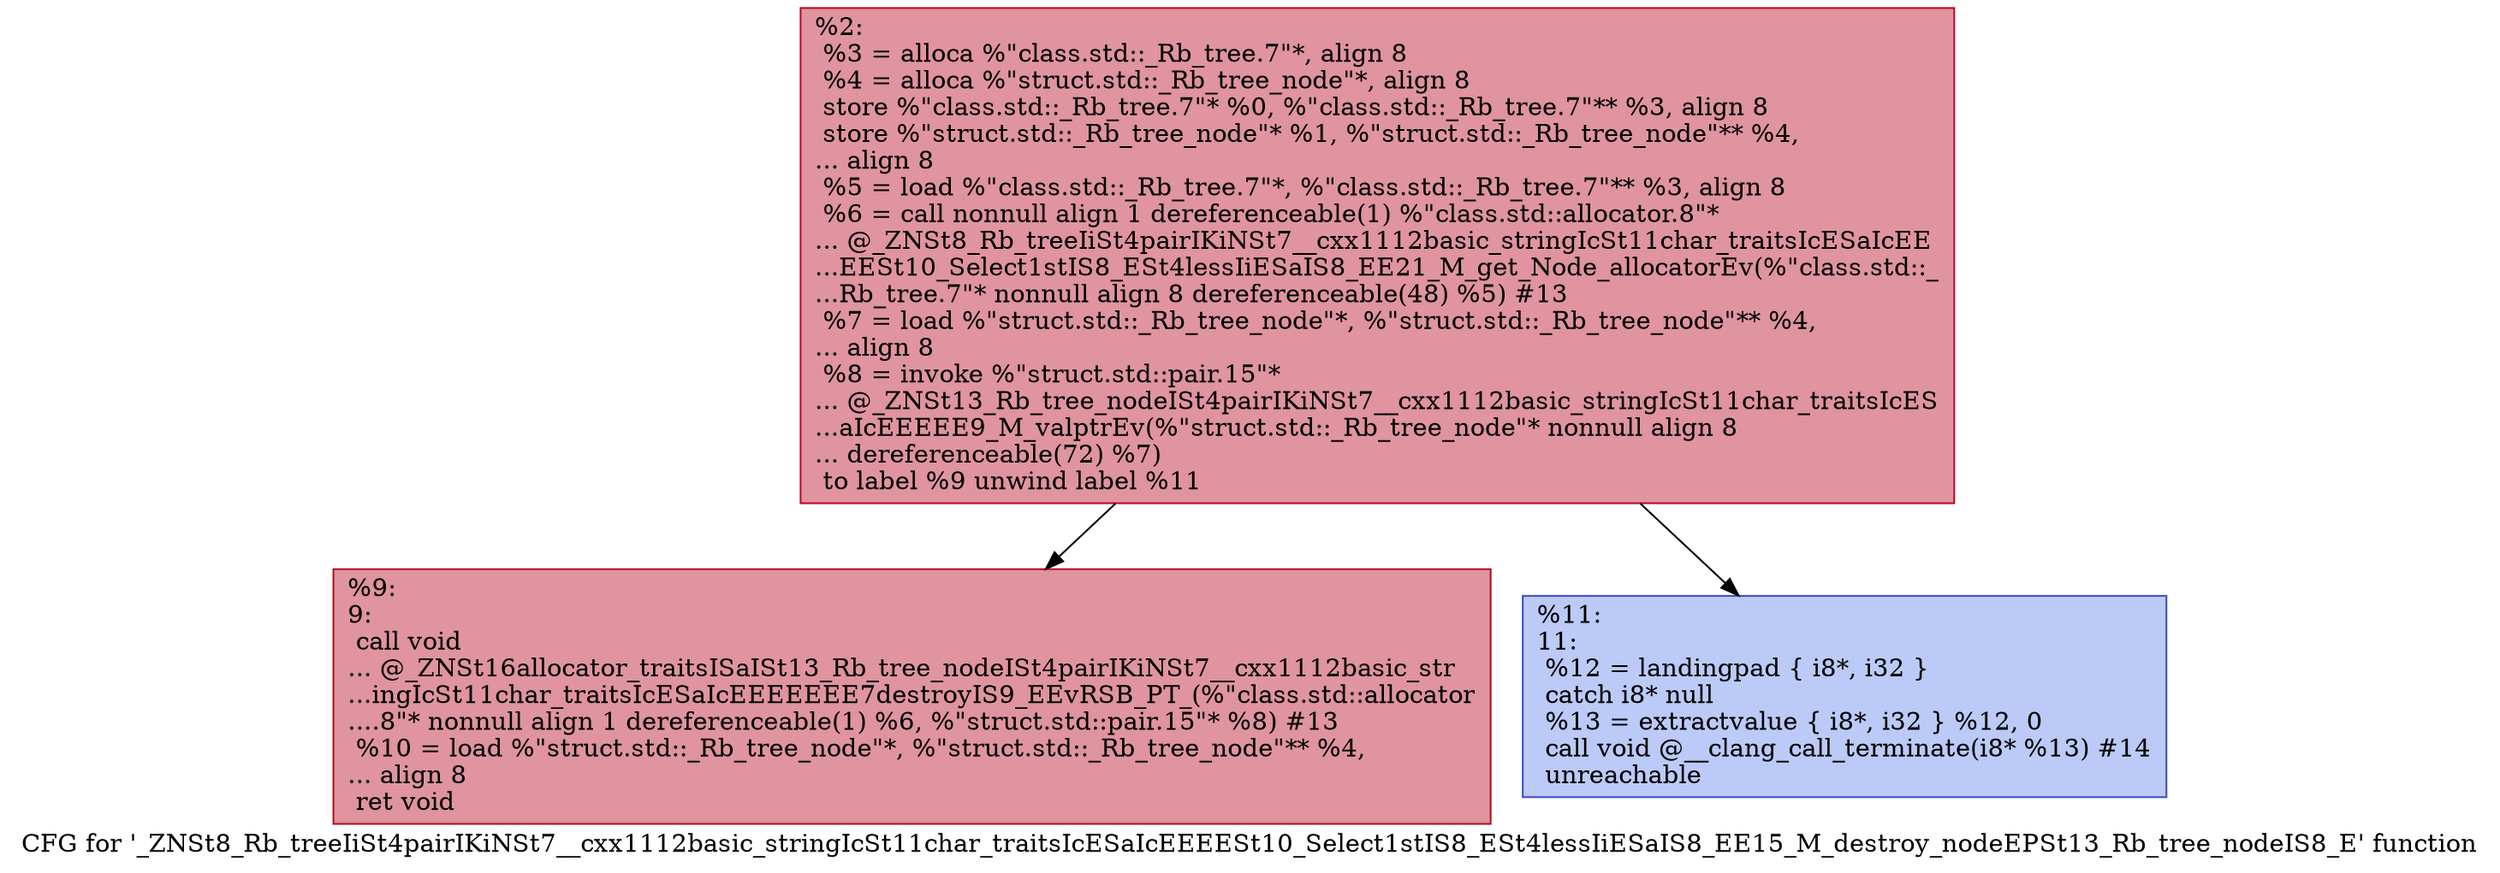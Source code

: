 digraph "CFG for '_ZNSt8_Rb_treeIiSt4pairIKiNSt7__cxx1112basic_stringIcSt11char_traitsIcESaIcEEEESt10_Select1stIS8_ESt4lessIiESaIS8_EE15_M_destroy_nodeEPSt13_Rb_tree_nodeIS8_E' function" {
	label="CFG for '_ZNSt8_Rb_treeIiSt4pairIKiNSt7__cxx1112basic_stringIcSt11char_traitsIcESaIcEEEESt10_Select1stIS8_ESt4lessIiESaIS8_EE15_M_destroy_nodeEPSt13_Rb_tree_nodeIS8_E' function";

	Node0x55a8467cc680 [shape=record,color="#b70d28ff", style=filled, fillcolor="#b70d2870",label="{%2:\l  %3 = alloca %\"class.std::_Rb_tree.7\"*, align 8\l  %4 = alloca %\"struct.std::_Rb_tree_node\"*, align 8\l  store %\"class.std::_Rb_tree.7\"* %0, %\"class.std::_Rb_tree.7\"** %3, align 8\l  store %\"struct.std::_Rb_tree_node\"* %1, %\"struct.std::_Rb_tree_node\"** %4,\l... align 8\l  %5 = load %\"class.std::_Rb_tree.7\"*, %\"class.std::_Rb_tree.7\"** %3, align 8\l  %6 = call nonnull align 1 dereferenceable(1) %\"class.std::allocator.8\"*\l... @_ZNSt8_Rb_treeIiSt4pairIKiNSt7__cxx1112basic_stringIcSt11char_traitsIcESaIcEE\l...EESt10_Select1stIS8_ESt4lessIiESaIS8_EE21_M_get_Node_allocatorEv(%\"class.std::_\l...Rb_tree.7\"* nonnull align 8 dereferenceable(48) %5) #13\l  %7 = load %\"struct.std::_Rb_tree_node\"*, %\"struct.std::_Rb_tree_node\"** %4,\l... align 8\l  %8 = invoke %\"struct.std::pair.15\"*\l... @_ZNSt13_Rb_tree_nodeISt4pairIKiNSt7__cxx1112basic_stringIcSt11char_traitsIcES\l...aIcEEEEE9_M_valptrEv(%\"struct.std::_Rb_tree_node\"* nonnull align 8\l... dereferenceable(72) %7)\l          to label %9 unwind label %11\l}"];
	Node0x55a8467cc680 -> Node0x55a8467ccb10;
	Node0x55a8467cc680 -> Node0x55a8467ccb60;
	Node0x55a8467ccb10 [shape=record,color="#b70d28ff", style=filled, fillcolor="#b70d2870",label="{%9:\l9:                                                \l  call void\l... @_ZNSt16allocator_traitsISaISt13_Rb_tree_nodeISt4pairIKiNSt7__cxx1112basic_str\l...ingIcSt11char_traitsIcESaIcEEEEEEE7destroyIS9_EEvRSB_PT_(%\"class.std::allocator\l....8\"* nonnull align 1 dereferenceable(1) %6, %\"struct.std::pair.15\"* %8) #13\l  %10 = load %\"struct.std::_Rb_tree_node\"*, %\"struct.std::_Rb_tree_node\"** %4,\l... align 8\l  ret void\l}"];
	Node0x55a8467ccb60 [shape=record,color="#3d50c3ff", style=filled, fillcolor="#6687ed70",label="{%11:\l11:                                               \l  %12 = landingpad \{ i8*, i32 \}\l          catch i8* null\l  %13 = extractvalue \{ i8*, i32 \} %12, 0\l  call void @__clang_call_terminate(i8* %13) #14\l  unreachable\l}"];
}
